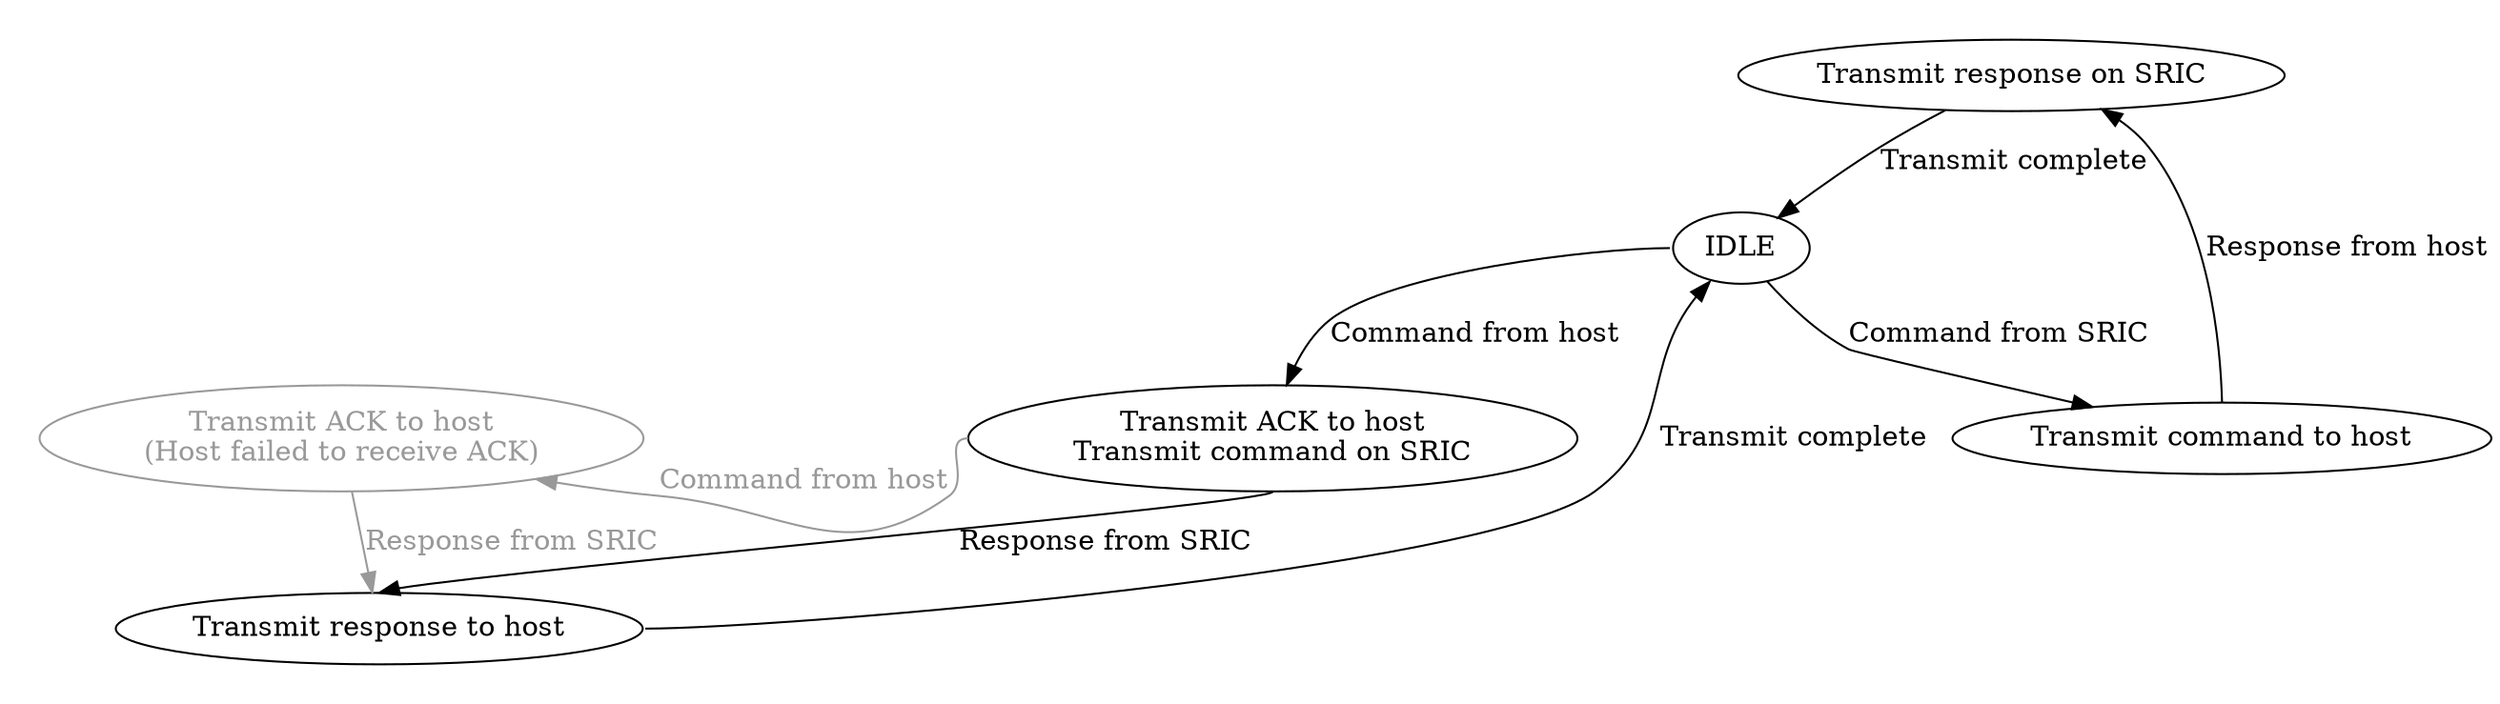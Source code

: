 digraph G {
	IDLE:w -> A [label="Command from host"];
	IDLE -> D [label="Command from SRIC"];
	{ rank = same; IDLE; }

	subgraph cluster0 {
		color = "white";
		A:s -> B:n [label="Response from SRIC"];
		A:w -> C [label="Command from host",color="#999999",fontcolor="#999999"];
		C -> B [label="Response from SRIC",color="#999999",fontcolor="#999999"];
		B:e -> IDLE:sw [label="Transmit complete"];
	}

	subgraph cluster1 {
		color = "white";

		D -> E [label="Response from host"];
		E -> IDLE [label="Transmit complete"];
	}

	{ rank = same; A; D; }

	A [label="Transmit ACK to host\nTransmit command on SRIC"];
	B [label="Transmit response to host"];
	C [label="Transmit ACK to host\n(Host failed to receive ACK)",color="#999999",fontcolor="#999999"];

	D [label="Transmit command to host"];
	E [label="Transmit response on SRIC"];
}
